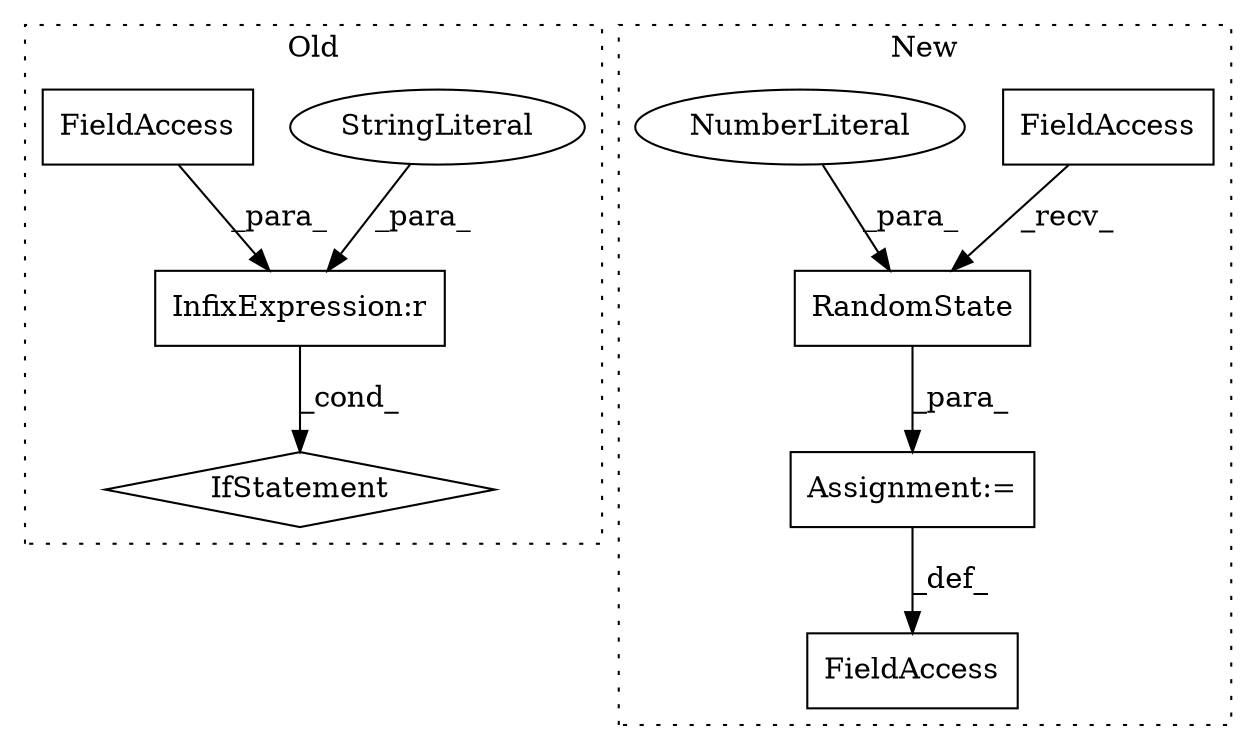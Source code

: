 digraph G {
subgraph cluster0 {
1 [label="IfStatement" a="25" s="7199,7225" l="4,2" shape="diamond"];
7 [label="InfixExpression:r" a="27" s="7211" l="4" shape="box"];
8 [label="StringLiteral" a="45" s="7215" l="10" shape="ellipse"];
9 [label="FieldAccess" a="22" s="7203" l="8" shape="box"];
label = "Old";
style="dotted";
}
subgraph cluster1 {
2 [label="RandomState" a="32" s="181,194" l="12,1" shape="box"];
3 [label="Assignment:=" a="7" s="167" l="1" shape="box"];
4 [label="FieldAccess" a="22" s="168" l="12" shape="box"];
5 [label="FieldAccess" a="22" s="164" l="3" shape="box"];
6 [label="NumberLiteral" a="34" s="193" l="1" shape="ellipse"];
label = "New";
style="dotted";
}
2 -> 3 [label="_para_"];
3 -> 5 [label="_def_"];
4 -> 2 [label="_recv_"];
6 -> 2 [label="_para_"];
7 -> 1 [label="_cond_"];
8 -> 7 [label="_para_"];
9 -> 7 [label="_para_"];
}
